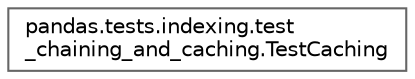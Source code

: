 digraph "Graphical Class Hierarchy"
{
 // LATEX_PDF_SIZE
  bgcolor="transparent";
  edge [fontname=Helvetica,fontsize=10,labelfontname=Helvetica,labelfontsize=10];
  node [fontname=Helvetica,fontsize=10,shape=box,height=0.2,width=0.4];
  rankdir="LR";
  Node0 [id="Node000000",label="pandas.tests.indexing.test\l_chaining_and_caching.TestCaching",height=0.2,width=0.4,color="grey40", fillcolor="white", style="filled",URL="$d8/d43/classpandas_1_1tests_1_1indexing_1_1test__chaining__and__caching_1_1TestCaching.html",tooltip=" "];
}
